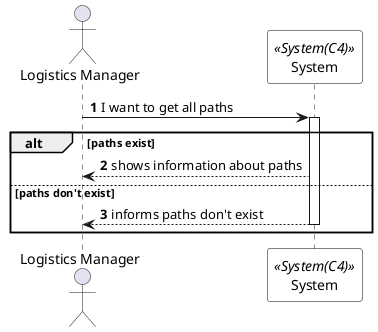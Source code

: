 @startuml getPathSSD
autonumber

skinparam sequence {
ParticipantBorderColor black
ParticipantBackgroundColor white
}

actor "Logistics Manager" as manager
participant System as system <<System(C4)>>


manager -> system: I want to get all paths
activate system

alt paths exist

system --> manager: shows information about paths

else paths don't exist

system --> manager: informs paths don't exist
deactivate system

end

deactivate manager

@enduml